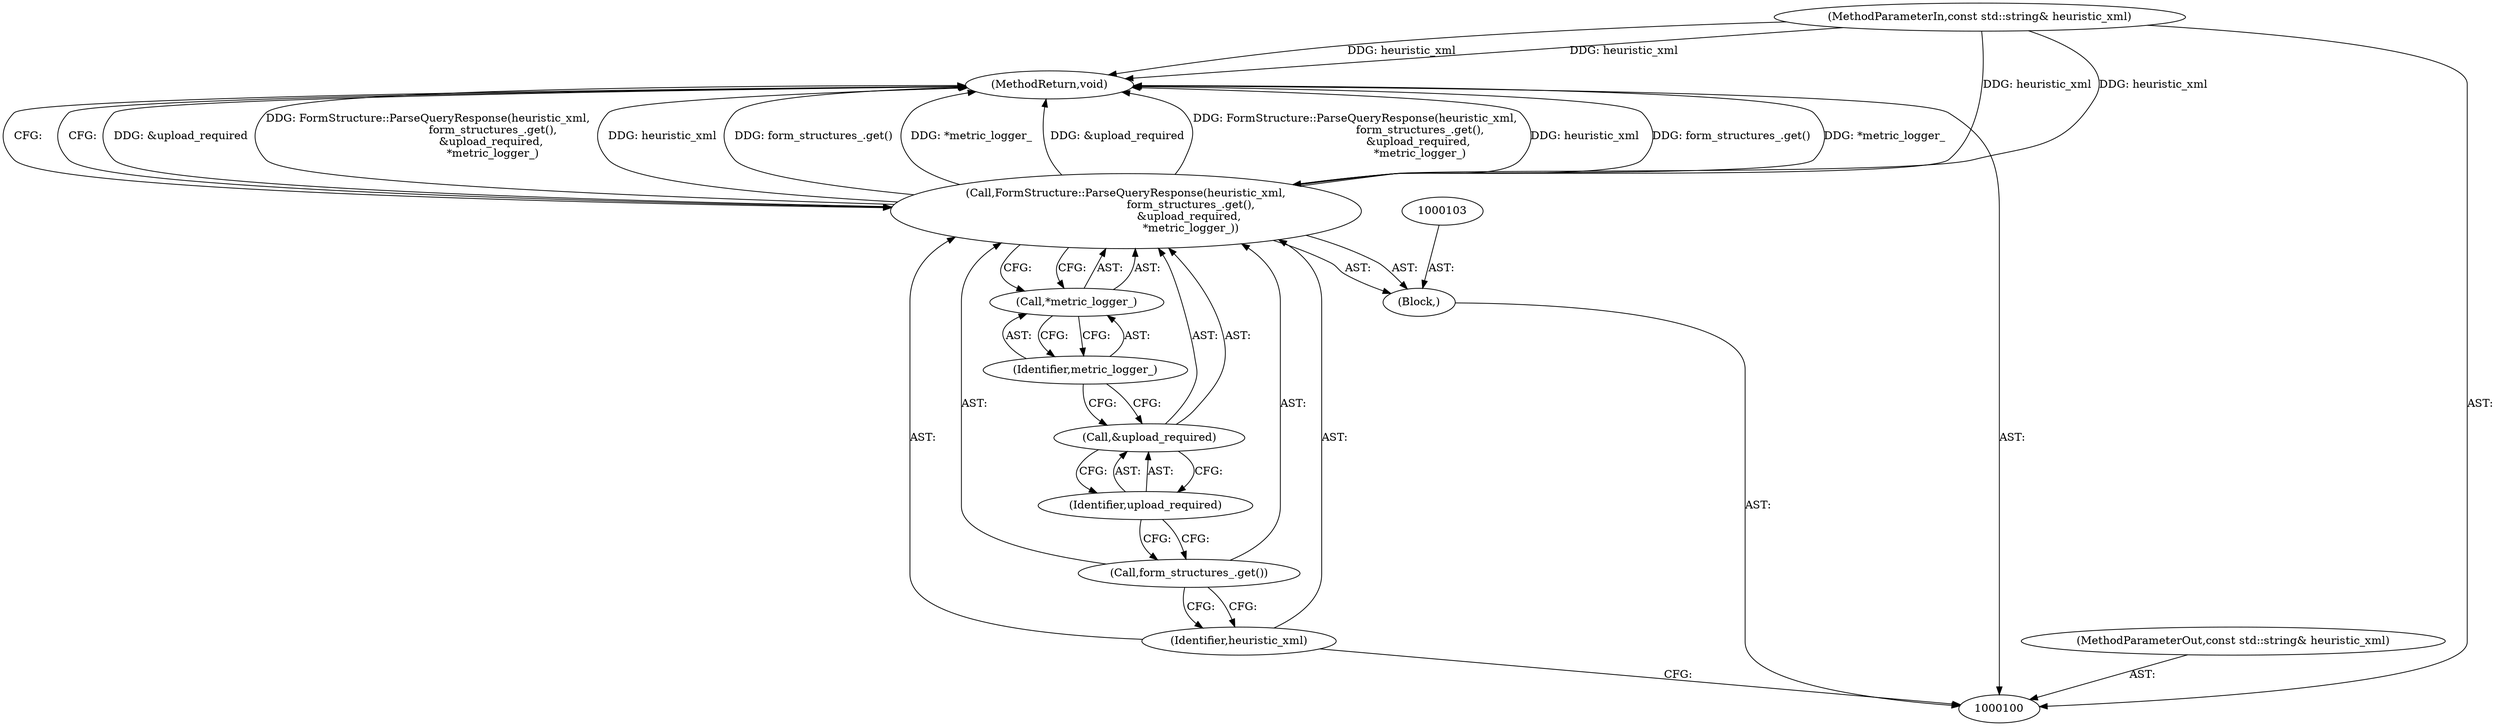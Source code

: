 digraph "1_Chrome_80742f2ffeb9e90cd85cbee27acb9f924ffebd16_0" {
"1000111" [label="(MethodReturn,void)"];
"1000102" [label="(Block,)"];
"1000101" [label="(MethodParameterIn,const std::string& heuristic_xml)"];
"1000135" [label="(MethodParameterOut,const std::string& heuristic_xml)"];
"1000104" [label="(Call,FormStructure::ParseQueryResponse(heuristic_xml,\n                                     form_structures_.get(),\n                                    &upload_required,\n                                     *metric_logger_))"];
"1000105" [label="(Identifier,heuristic_xml)"];
"1000106" [label="(Call,form_structures_.get())"];
"1000107" [label="(Call,&upload_required)"];
"1000108" [label="(Identifier,upload_required)"];
"1000109" [label="(Call,*metric_logger_)"];
"1000110" [label="(Identifier,metric_logger_)"];
"1000111" -> "1000100"  [label="AST: "];
"1000111" -> "1000104"  [label="CFG: "];
"1000104" -> "1000111"  [label="DDG: &upload_required"];
"1000104" -> "1000111"  [label="DDG: FormStructure::ParseQueryResponse(heuristic_xml,\n                                     form_structures_.get(),\n                                    &upload_required,\n                                     *metric_logger_)"];
"1000104" -> "1000111"  [label="DDG: heuristic_xml"];
"1000104" -> "1000111"  [label="DDG: form_structures_.get()"];
"1000104" -> "1000111"  [label="DDG: *metric_logger_"];
"1000101" -> "1000111"  [label="DDG: heuristic_xml"];
"1000102" -> "1000100"  [label="AST: "];
"1000103" -> "1000102"  [label="AST: "];
"1000104" -> "1000102"  [label="AST: "];
"1000101" -> "1000100"  [label="AST: "];
"1000101" -> "1000111"  [label="DDG: heuristic_xml"];
"1000101" -> "1000104"  [label="DDG: heuristic_xml"];
"1000135" -> "1000100"  [label="AST: "];
"1000104" -> "1000102"  [label="AST: "];
"1000104" -> "1000109"  [label="CFG: "];
"1000105" -> "1000104"  [label="AST: "];
"1000106" -> "1000104"  [label="AST: "];
"1000107" -> "1000104"  [label="AST: "];
"1000109" -> "1000104"  [label="AST: "];
"1000111" -> "1000104"  [label="CFG: "];
"1000104" -> "1000111"  [label="DDG: &upload_required"];
"1000104" -> "1000111"  [label="DDG: FormStructure::ParseQueryResponse(heuristic_xml,\n                                     form_structures_.get(),\n                                    &upload_required,\n                                     *metric_logger_)"];
"1000104" -> "1000111"  [label="DDG: heuristic_xml"];
"1000104" -> "1000111"  [label="DDG: form_structures_.get()"];
"1000104" -> "1000111"  [label="DDG: *metric_logger_"];
"1000101" -> "1000104"  [label="DDG: heuristic_xml"];
"1000105" -> "1000104"  [label="AST: "];
"1000105" -> "1000100"  [label="CFG: "];
"1000106" -> "1000105"  [label="CFG: "];
"1000106" -> "1000104"  [label="AST: "];
"1000106" -> "1000105"  [label="CFG: "];
"1000108" -> "1000106"  [label="CFG: "];
"1000107" -> "1000104"  [label="AST: "];
"1000107" -> "1000108"  [label="CFG: "];
"1000108" -> "1000107"  [label="AST: "];
"1000110" -> "1000107"  [label="CFG: "];
"1000108" -> "1000107"  [label="AST: "];
"1000108" -> "1000106"  [label="CFG: "];
"1000107" -> "1000108"  [label="CFG: "];
"1000109" -> "1000104"  [label="AST: "];
"1000109" -> "1000110"  [label="CFG: "];
"1000110" -> "1000109"  [label="AST: "];
"1000104" -> "1000109"  [label="CFG: "];
"1000110" -> "1000109"  [label="AST: "];
"1000110" -> "1000107"  [label="CFG: "];
"1000109" -> "1000110"  [label="CFG: "];
}
